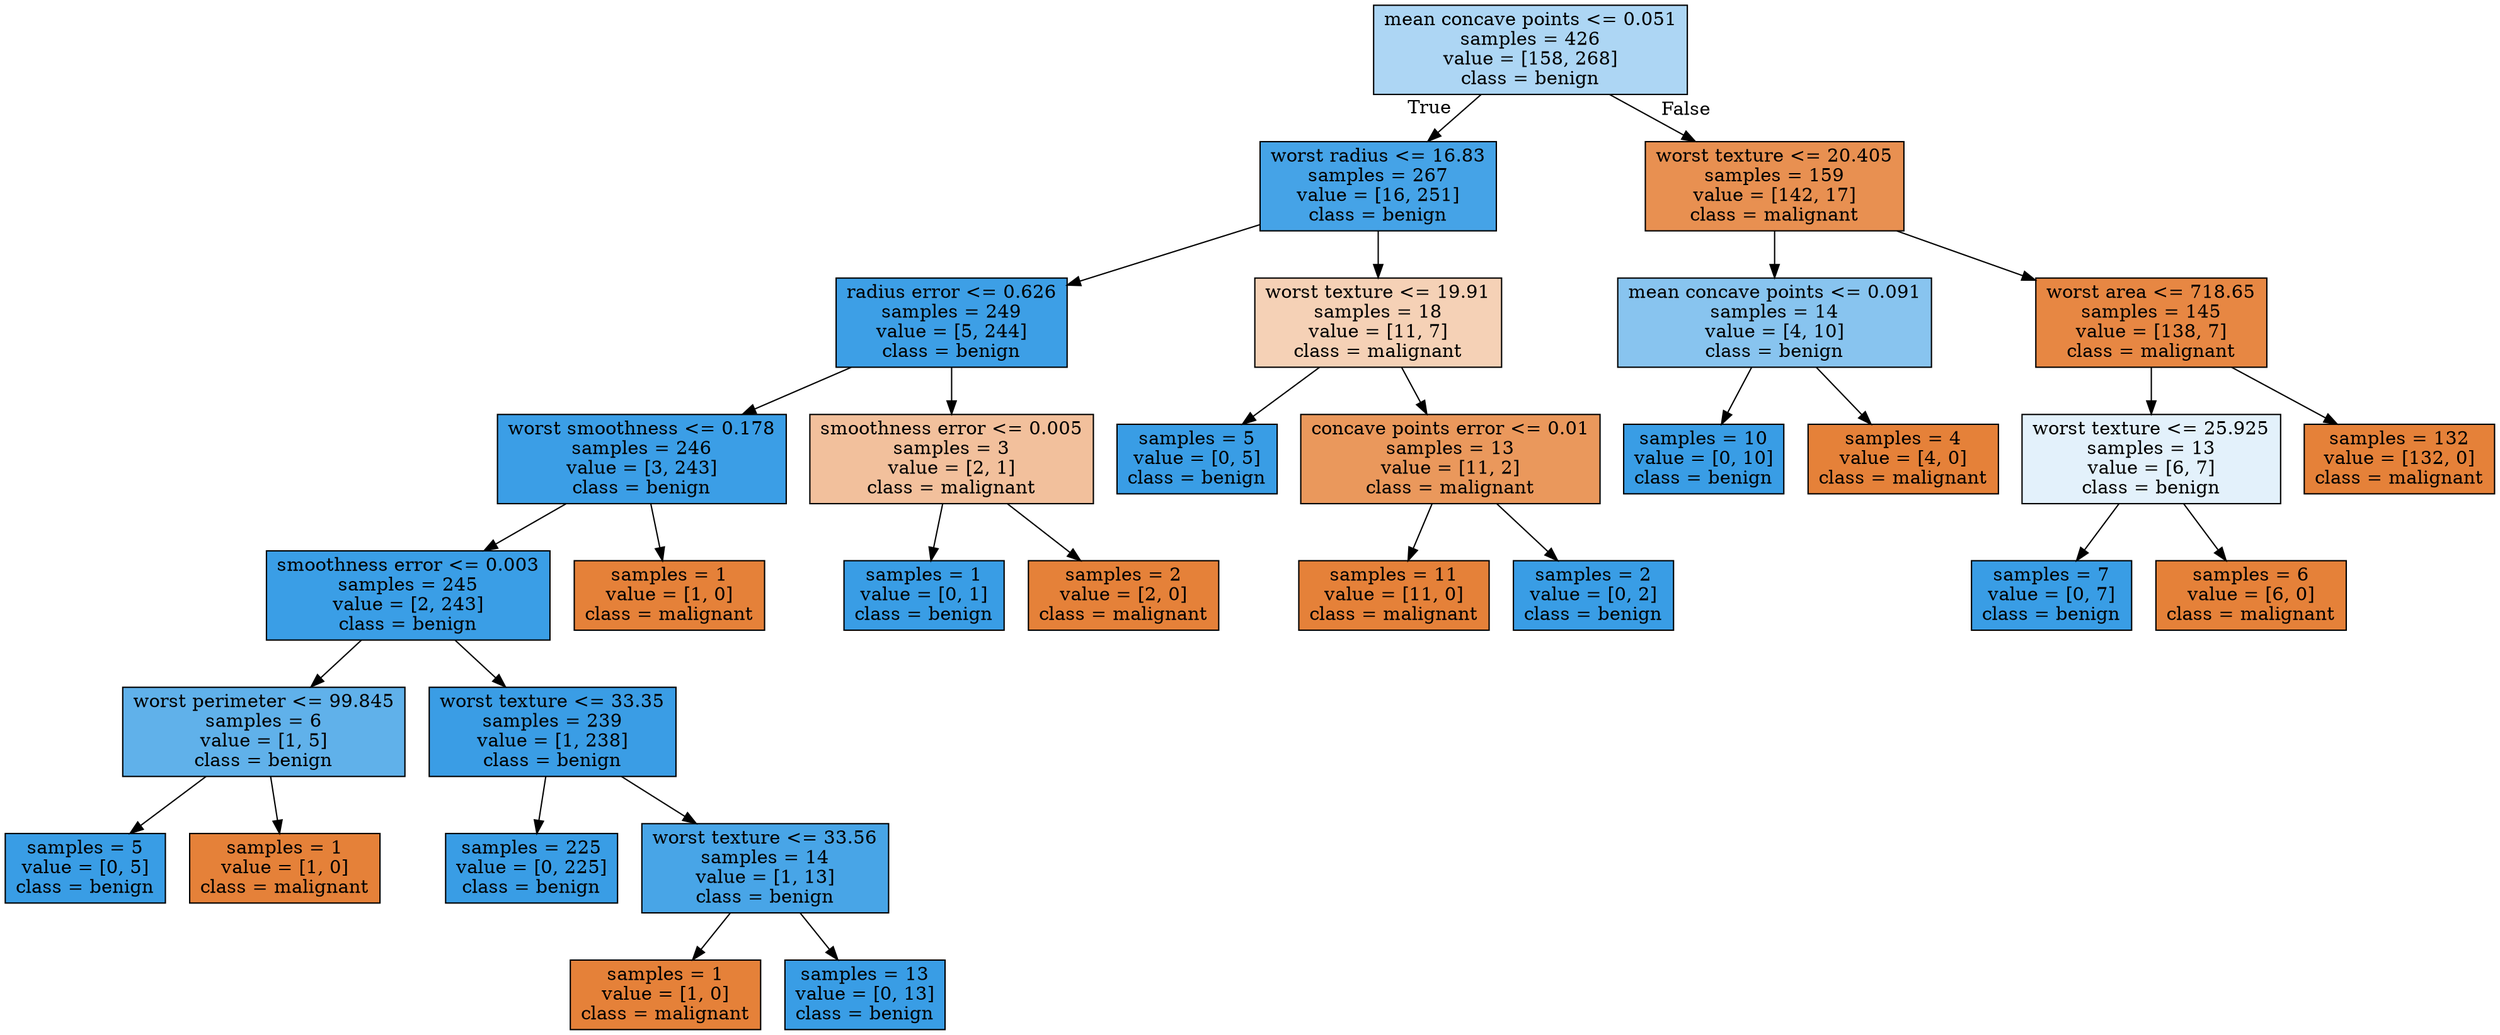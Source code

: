 digraph Tree {
node [shape=box, style="filled", color="black"] ;
0 [label="mean concave points <= 0.051\nsamples = 426\nvalue = [158, 268]\nclass = benign", fillcolor="#399de569"] ;
1 [label="worst radius <= 16.83\nsamples = 267\nvalue = [16, 251]\nclass = benign", fillcolor="#399de5ef"] ;
0 -> 1 [labeldistance=2.5, labelangle=45, headlabel="True"] ;
2 [label="radius error <= 0.626\nsamples = 249\nvalue = [5, 244]\nclass = benign", fillcolor="#399de5fa"] ;
1 -> 2 ;
3 [label="worst smoothness <= 0.178\nsamples = 246\nvalue = [3, 243]\nclass = benign", fillcolor="#399de5fc"] ;
2 -> 3 ;
4 [label="smoothness error <= 0.003\nsamples = 245\nvalue = [2, 243]\nclass = benign", fillcolor="#399de5fd"] ;
3 -> 4 ;
5 [label="worst perimeter <= 99.845\nsamples = 6\nvalue = [1, 5]\nclass = benign", fillcolor="#399de5cc"] ;
4 -> 5 ;
6 [label="samples = 5\nvalue = [0, 5]\nclass = benign", fillcolor="#399de5ff"] ;
5 -> 6 ;
7 [label="samples = 1\nvalue = [1, 0]\nclass = malignant", fillcolor="#e58139ff"] ;
5 -> 7 ;
8 [label="worst texture <= 33.35\nsamples = 239\nvalue = [1, 238]\nclass = benign", fillcolor="#399de5fe"] ;
4 -> 8 ;
9 [label="samples = 225\nvalue = [0, 225]\nclass = benign", fillcolor="#399de5ff"] ;
8 -> 9 ;
10 [label="worst texture <= 33.56\nsamples = 14\nvalue = [1, 13]\nclass = benign", fillcolor="#399de5eb"] ;
8 -> 10 ;
11 [label="samples = 1\nvalue = [1, 0]\nclass = malignant", fillcolor="#e58139ff"] ;
10 -> 11 ;
12 [label="samples = 13\nvalue = [0, 13]\nclass = benign", fillcolor="#399de5ff"] ;
10 -> 12 ;
13 [label="samples = 1\nvalue = [1, 0]\nclass = malignant", fillcolor="#e58139ff"] ;
3 -> 13 ;
14 [label="smoothness error <= 0.005\nsamples = 3\nvalue = [2, 1]\nclass = malignant", fillcolor="#e581397f"] ;
2 -> 14 ;
15 [label="samples = 1\nvalue = [0, 1]\nclass = benign", fillcolor="#399de5ff"] ;
14 -> 15 ;
16 [label="samples = 2\nvalue = [2, 0]\nclass = malignant", fillcolor="#e58139ff"] ;
14 -> 16 ;
17 [label="worst texture <= 19.91\nsamples = 18\nvalue = [11, 7]\nclass = malignant", fillcolor="#e581395d"] ;
1 -> 17 ;
18 [label="samples = 5\nvalue = [0, 5]\nclass = benign", fillcolor="#399de5ff"] ;
17 -> 18 ;
19 [label="concave points error <= 0.01\nsamples = 13\nvalue = [11, 2]\nclass = malignant", fillcolor="#e58139d1"] ;
17 -> 19 ;
20 [label="samples = 11\nvalue = [11, 0]\nclass = malignant", fillcolor="#e58139ff"] ;
19 -> 20 ;
21 [label="samples = 2\nvalue = [0, 2]\nclass = benign", fillcolor="#399de5ff"] ;
19 -> 21 ;
22 [label="worst texture <= 20.405\nsamples = 159\nvalue = [142, 17]\nclass = malignant", fillcolor="#e58139e0"] ;
0 -> 22 [labeldistance=2.5, labelangle=-45, headlabel="False"] ;
23 [label="mean concave points <= 0.091\nsamples = 14\nvalue = [4, 10]\nclass = benign", fillcolor="#399de599"] ;
22 -> 23 ;
24 [label="samples = 10\nvalue = [0, 10]\nclass = benign", fillcolor="#399de5ff"] ;
23 -> 24 ;
25 [label="samples = 4\nvalue = [4, 0]\nclass = malignant", fillcolor="#e58139ff"] ;
23 -> 25 ;
26 [label="worst area <= 718.65\nsamples = 145\nvalue = [138, 7]\nclass = malignant", fillcolor="#e58139f2"] ;
22 -> 26 ;
27 [label="worst texture <= 25.925\nsamples = 13\nvalue = [6, 7]\nclass = benign", fillcolor="#399de524"] ;
26 -> 27 ;
28 [label="samples = 7\nvalue = [0, 7]\nclass = benign", fillcolor="#399de5ff"] ;
27 -> 28 ;
29 [label="samples = 6\nvalue = [6, 0]\nclass = malignant", fillcolor="#e58139ff"] ;
27 -> 29 ;
30 [label="samples = 132\nvalue = [132, 0]\nclass = malignant", fillcolor="#e58139ff"] ;
26 -> 30 ;
}